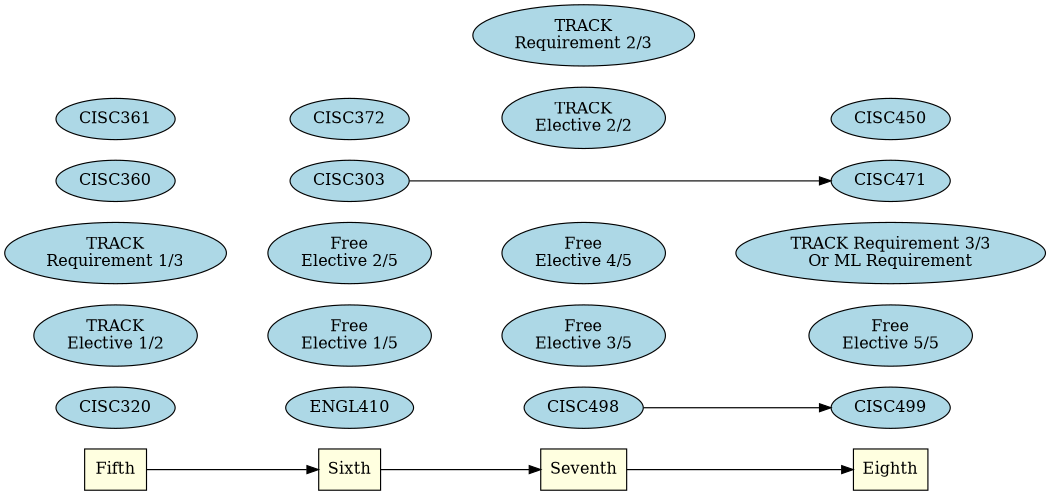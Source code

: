 digraph world {

    node [ fillcolor="lightblue" style=filled ];
    size="7,7";
    rankdir="LR";
    
    "Fifth" -> "Sixth" -> "Seventh" -> "Eighth";
    "Fifth" [shape="box" fillcolor="lightyellow"];
    "Sixth" [shape="box" fillcolor="lightyellow"];
    "Seventh" [shape="box" fillcolor="lightyellow"];
    "Eighth" [shape="box" fillcolor="lightyellow"];

    {rank=same; "Fifth";CISC320;"TRACK\nElective 1/2";"TRACK\nRequirement 1/3";CISC360; CISC361;}
    {rank=same; "Sixth";"ENGL410";"Free\nElective 1/5";"Free\nElective 2/5";"CISC303";CISC372}
    {rank=same; "Seventh";CISC498;"TRACK\nElective 2/2";"TRACK\nRequirement 2/3";"Free\nElective 3/5";"Free\nElective 4/5";}
    {rank=same; "Eighth";CISC499;"CISC450";CISC471;"TRACK Requirement 3/3\nOr ML Requirement";"Free\nElective 5/5"}
    
    "Free\nElective 1/5" -> "Free\nElective 3/5" -> "Free\nElective 5/5" [style=invis];
    "Free\nElective 2/5" -> "Free\nElective 4/5" -> "TRACK Requirement 3/3\nOr ML Requirement" [style=invis];
    CISC303 -> CISC471;
    CISC320 -> ENGL410 -> CISC498 [style=invis];
    CISC498 -> CISC499;
    
}
